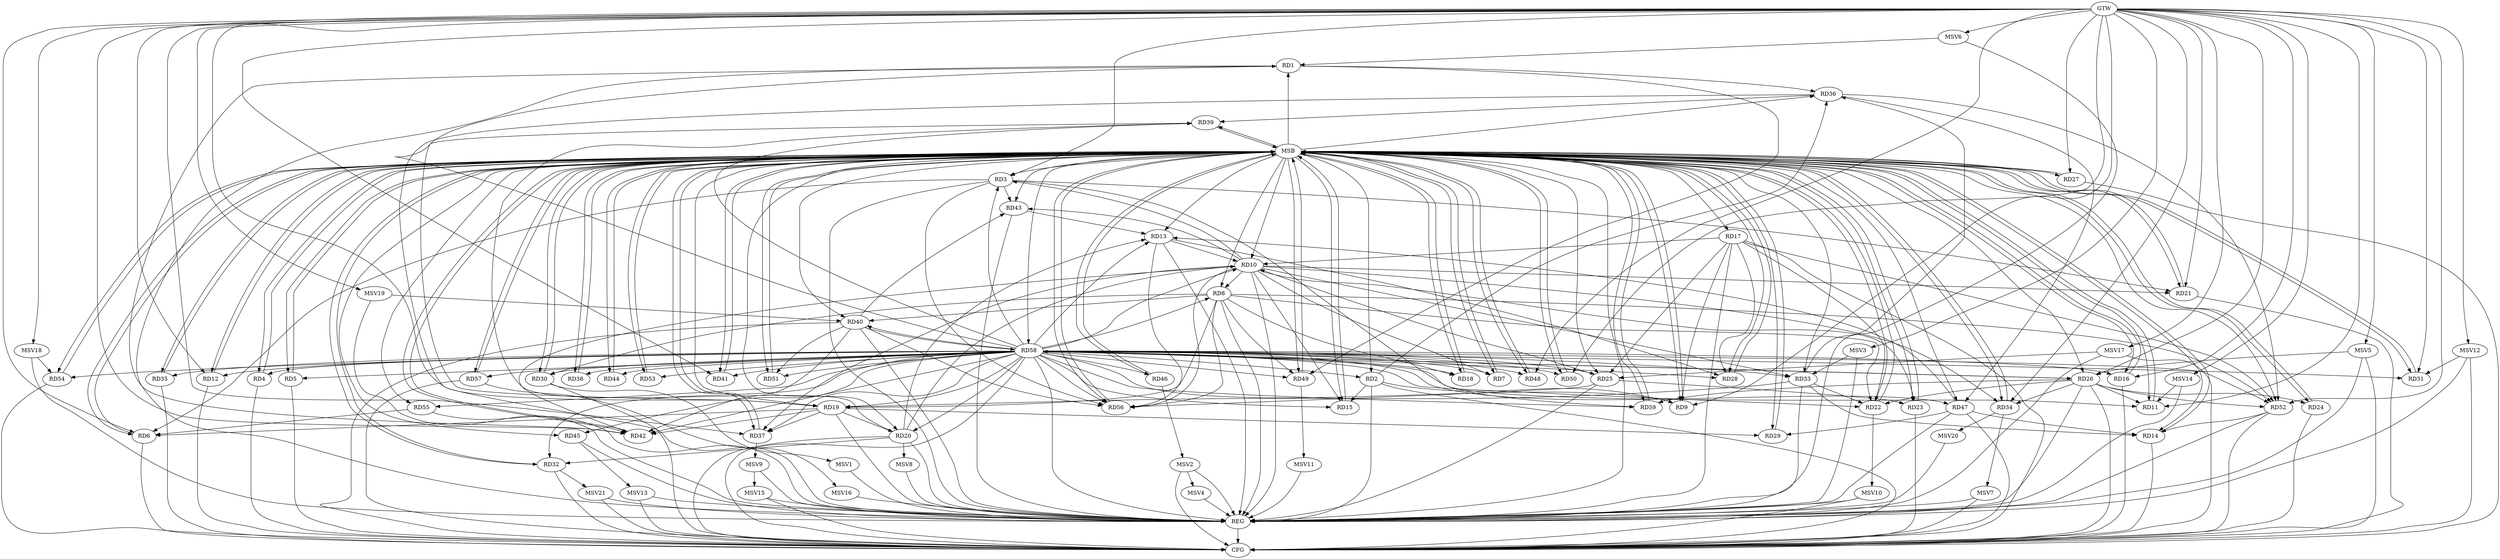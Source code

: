 strict digraph G {
  RD1 [ label="RD1" ];
  RD2 [ label="RD2" ];
  RD3 [ label="RD3" ];
  RD4 [ label="RD4" ];
  RD5 [ label="RD5" ];
  RD6 [ label="RD6" ];
  RD7 [ label="RD7" ];
  RD8 [ label="RD8" ];
  RD9 [ label="RD9" ];
  RD10 [ label="RD10" ];
  RD11 [ label="RD11" ];
  RD12 [ label="RD12" ];
  RD13 [ label="RD13" ];
  RD14 [ label="RD14" ];
  RD15 [ label="RD15" ];
  RD16 [ label="RD16" ];
  RD17 [ label="RD17" ];
  RD18 [ label="RD18" ];
  RD19 [ label="RD19" ];
  RD20 [ label="RD20" ];
  RD21 [ label="RD21" ];
  RD22 [ label="RD22" ];
  RD23 [ label="RD23" ];
  RD24 [ label="RD24" ];
  RD25 [ label="RD25" ];
  RD26 [ label="RD26" ];
  RD27 [ label="RD27" ];
  RD28 [ label="RD28" ];
  RD29 [ label="RD29" ];
  RD30 [ label="RD30" ];
  RD31 [ label="RD31" ];
  RD32 [ label="RD32" ];
  RD33 [ label="RD33" ];
  RD34 [ label="RD34" ];
  RD35 [ label="RD35" ];
  RD36 [ label="RD36" ];
  RD37 [ label="RD37" ];
  RD38 [ label="RD38" ];
  RD39 [ label="RD39" ];
  RD40 [ label="RD40" ];
  RD41 [ label="RD41" ];
  RD42 [ label="RD42" ];
  RD43 [ label="RD43" ];
  RD44 [ label="RD44" ];
  RD45 [ label="RD45" ];
  RD46 [ label="RD46" ];
  RD47 [ label="RD47" ];
  RD48 [ label="RD48" ];
  RD49 [ label="RD49" ];
  RD50 [ label="RD50" ];
  RD51 [ label="RD51" ];
  RD52 [ label="RD52" ];
  RD53 [ label="RD53" ];
  RD54 [ label="RD54" ];
  RD55 [ label="RD55" ];
  RD56 [ label="RD56" ];
  RD57 [ label="RD57" ];
  RD58 [ label="RD58" ];
  RD59 [ label="RD59" ];
  GTW [ label="GTW" ];
  REG [ label="REG" ];
  MSB [ label="MSB" ];
  CFG [ label="CFG" ];
  MSV1 [ label="MSV1" ];
  MSV2 [ label="MSV2" ];
  MSV3 [ label="MSV3" ];
  MSV4 [ label="MSV4" ];
  MSV5 [ label="MSV5" ];
  MSV6 [ label="MSV6" ];
  MSV7 [ label="MSV7" ];
  MSV8 [ label="MSV8" ];
  MSV9 [ label="MSV9" ];
  MSV10 [ label="MSV10" ];
  MSV11 [ label="MSV11" ];
  MSV12 [ label="MSV12" ];
  MSV13 [ label="MSV13" ];
  MSV14 [ label="MSV14" ];
  MSV15 [ label="MSV15" ];
  MSV16 [ label="MSV16" ];
  MSV17 [ label="MSV17" ];
  MSV18 [ label="MSV18" ];
  MSV19 [ label="MSV19" ];
  MSV20 [ label="MSV20" ];
  MSV21 [ label="MSV21" ];
  RD1 -> RD36;
  RD1 -> RD42;
  RD1 -> RD49;
  RD2 -> RD9;
  RD2 -> RD15;
  RD2 -> RD36;
  RD3 -> RD6;
  RD10 -> RD3;
  RD3 -> RD21;
  RD3 -> RD43;
  RD3 -> RD56;
  RD3 -> RD59;
  RD19 -> RD6;
  RD55 -> RD6;
  RD10 -> RD7;
  RD10 -> RD8;
  RD8 -> RD18;
  RD8 -> RD19;
  RD8 -> RD22;
  RD8 -> RD30;
  RD8 -> RD40;
  RD8 -> RD49;
  RD8 -> RD52;
  RD8 -> RD56;
  RD58 -> RD8;
  RD17 -> RD9;
  RD58 -> RD9;
  RD13 -> RD10;
  RD10 -> RD15;
  RD17 -> RD10;
  RD20 -> RD10;
  RD10 -> RD21;
  RD10 -> RD23;
  RD25 -> RD10;
  RD10 -> RD33;
  RD10 -> RD34;
  RD10 -> RD37;
  RD10 -> RD42;
  RD10 -> RD43;
  RD10 -> RD56;
  RD58 -> RD10;
  RD26 -> RD11;
  RD20 -> RD13;
  RD13 -> RD28;
  RD43 -> RD13;
  RD47 -> RD13;
  RD13 -> RD56;
  RD58 -> RD13;
  RD33 -> RD14;
  RD47 -> RD14;
  RD52 -> RD14;
  RD17 -> RD22;
  RD17 -> RD25;
  RD17 -> RD28;
  RD17 -> RD52;
  RD19 -> RD20;
  RD19 -> RD29;
  RD33 -> RD19;
  RD19 -> RD37;
  RD19 -> RD39;
  RD19 -> RD42;
  RD20 -> RD32;
  RD20 -> RD39;
  RD26 -> RD22;
  RD33 -> RD22;
  RD58 -> RD22;
  RD25 -> RD23;
  RD26 -> RD24;
  RD25 -> RD56;
  RD26 -> RD34;
  RD26 -> RD52;
  RD26 -> RD58;
  RD26 -> RD59;
  RD47 -> RD29;
  RD58 -> RD30;
  RD33 -> RD36;
  RD36 -> RD39;
  RD36 -> RD47;
  RD36 -> RD52;
  RD40 -> RD42;
  RD40 -> RD43;
  RD40 -> RD51;
  RD40 -> RD56;
  RD40 -> RD58;
  RD58 -> RD42;
  RD58 -> RD47;
  RD58 -> RD53;
  RD58 -> RD54;
  RD58 -> RD56;
  RD58 -> RD59;
  GTW -> RD42;
  GTW -> RD6;
  GTW -> RD21;
  GTW -> RD3;
  GTW -> RD11;
  GTW -> RD26;
  GTW -> RD52;
  GTW -> RD12;
  GTW -> RD9;
  GTW -> RD41;
  GTW -> RD37;
  GTW -> RD16;
  GTW -> RD19;
  GTW -> RD48;
  GTW -> RD34;
  GTW -> RD50;
  GTW -> RD27;
  GTW -> RD31;
  RD1 -> REG;
  RD2 -> REG;
  RD3 -> REG;
  RD8 -> REG;
  RD10 -> REG;
  RD13 -> REG;
  RD17 -> REG;
  RD19 -> REG;
  RD20 -> REG;
  RD25 -> REG;
  RD26 -> REG;
  RD33 -> REG;
  RD36 -> REG;
  RD40 -> REG;
  RD43 -> REG;
  RD45 -> REG;
  RD47 -> REG;
  RD52 -> REG;
  RD55 -> REG;
  RD58 -> REG;
  RD4 -> MSB;
  MSB -> RD5;
  MSB -> RD40;
  MSB -> RD48;
  MSB -> RD55;
  MSB -> REG;
  RD5 -> MSB;
  MSB -> RD4;
  MSB -> RD24;
  MSB -> RD25;
  MSB -> RD32;
  MSB -> RD39;
  RD6 -> MSB;
  MSB -> RD7;
  MSB -> RD13;
  MSB -> RD22;
  MSB -> RD35;
  MSB -> RD36;
  MSB -> RD43;
  RD7 -> MSB;
  MSB -> RD19;
  MSB -> RD34;
  RD9 -> MSB;
  MSB -> RD18;
  MSB -> RD46;
  RD11 -> MSB;
  MSB -> RD3;
  MSB -> RD14;
  MSB -> RD15;
  MSB -> RD28;
  RD12 -> MSB;
  MSB -> RD6;
  MSB -> RD17;
  RD14 -> MSB;
  MSB -> RD21;
  MSB -> RD42;
  MSB -> RD57;
  MSB -> RD59;
  RD15 -> MSB;
  MSB -> RD8;
  MSB -> RD11;
  MSB -> RD33;
  MSB -> RD37;
  RD16 -> MSB;
  RD18 -> MSB;
  MSB -> RD1;
  MSB -> RD30;
  MSB -> RD38;
  MSB -> RD41;
  MSB -> RD53;
  RD21 -> MSB;
  MSB -> RD20;
  MSB -> RD31;
  MSB -> RD52;
  RD22 -> MSB;
  MSB -> RD9;
  MSB -> RD44;
  MSB -> RD45;
  RD23 -> MSB;
  MSB -> RD2;
  MSB -> RD51;
  RD24 -> MSB;
  RD27 -> MSB;
  MSB -> RD47;
  RD28 -> MSB;
  RD29 -> MSB;
  MSB -> RD54;
  RD30 -> MSB;
  MSB -> RD58;
  RD31 -> MSB;
  MSB -> RD12;
  MSB -> RD50;
  RD32 -> MSB;
  MSB -> RD49;
  RD34 -> MSB;
  RD35 -> MSB;
  RD37 -> MSB;
  MSB -> RD23;
  MSB -> RD56;
  RD38 -> MSB;
  RD39 -> MSB;
  MSB -> RD10;
  MSB -> RD27;
  RD41 -> MSB;
  MSB -> RD29;
  RD42 -> MSB;
  RD44 -> MSB;
  RD46 -> MSB;
  MSB -> RD16;
  RD48 -> MSB;
  MSB -> RD26;
  RD49 -> MSB;
  RD50 -> MSB;
  RD51 -> MSB;
  RD53 -> MSB;
  RD54 -> MSB;
  RD56 -> MSB;
  RD57 -> MSB;
  RD59 -> MSB;
  RD16 -> CFG;
  RD21 -> CFG;
  RD35 -> CFG;
  RD27 -> CFG;
  RD24 -> CFG;
  RD12 -> CFG;
  RD57 -> CFG;
  RD17 -> CFG;
  RD23 -> CFG;
  RD14 -> CFG;
  RD26 -> CFG;
  RD30 -> CFG;
  RD40 -> CFG;
  RD32 -> CFG;
  RD4 -> CFG;
  RD5 -> CFG;
  RD58 -> CFG;
  RD47 -> CFG;
  RD52 -> CFG;
  RD54 -> CFG;
  RD20 -> CFG;
  RD2 -> CFG;
  RD6 -> CFG;
  REG -> CFG;
  RD58 -> RD33;
  RD58 -> RD50;
  RD58 -> RD16;
  RD58 -> RD37;
  RD58 -> RD40;
  RD58 -> RD35;
  RD58 -> RD51;
  RD58 -> RD20;
  RD58 -> RD52;
  RD58 -> RD11;
  RD58 -> RD57;
  RD58 -> RD38;
  RD58 -> RD5;
  RD58 -> RD19;
  RD58 -> RD41;
  RD58 -> RD49;
  RD58 -> RD44;
  RD58 -> RD3;
  RD58 -> RD25;
  RD58 -> RD46;
  RD58 -> RD32;
  RD58 -> RD12;
  RD58 -> RD4;
  RD58 -> RD45;
  RD58 -> RD7;
  RD58 -> RD18;
  RD58 -> RD26;
  RD58 -> RD39;
  RD58 -> RD1;
  RD58 -> RD31;
  RD58 -> RD48;
  RD58 -> RD2;
  RD58 -> RD55;
  RD58 -> RD15;
  RD58 -> RD28;
  RD30 -> MSV1;
  MSV1 -> REG;
  RD46 -> MSV2;
  MSV2 -> REG;
  MSV2 -> CFG;
  MSV3 -> RD33;
  GTW -> MSV3;
  MSV3 -> REG;
  MSV2 -> MSV4;
  MSV4 -> REG;
  MSV5 -> RD26;
  GTW -> MSV5;
  MSV5 -> REG;
  MSV5 -> CFG;
  MSV6 -> RD1;
  GTW -> MSV6;
  MSV6 -> REG;
  RD34 -> MSV7;
  MSV7 -> REG;
  MSV7 -> CFG;
  RD20 -> MSV8;
  MSV8 -> REG;
  RD37 -> MSV9;
  MSV9 -> REG;
  RD22 -> MSV10;
  MSV10 -> REG;
  MSV10 -> CFG;
  RD49 -> MSV11;
  MSV11 -> REG;
  MSV12 -> RD31;
  GTW -> MSV12;
  MSV12 -> REG;
  MSV12 -> CFG;
  RD45 -> MSV13;
  MSV13 -> REG;
  MSV13 -> CFG;
  MSV14 -> RD11;
  GTW -> MSV14;
  MSV14 -> REG;
  MSV9 -> MSV15;
  MSV15 -> REG;
  MSV15 -> CFG;
  RD57 -> MSV16;
  MSV16 -> REG;
  MSV17 -> RD25;
  GTW -> MSV17;
  MSV17 -> REG;
  MSV17 -> CFG;
  MSV18 -> RD54;
  GTW -> MSV18;
  MSV18 -> REG;
  MSV19 -> RD40;
  GTW -> MSV19;
  MSV19 -> REG;
  RD34 -> MSV20;
  MSV20 -> REG;
  RD32 -> MSV21;
  MSV21 -> REG;
  MSV21 -> CFG;
}

